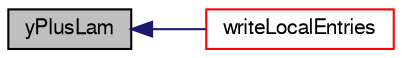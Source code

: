 digraph "yPlusLam"
{
  bgcolor="transparent";
  edge [fontname="FreeSans",fontsize="10",labelfontname="FreeSans",labelfontsize="10"];
  node [fontname="FreeSans",fontsize="10",shape=record];
  rankdir="LR";
  Node418 [label="yPlusLam",height=0.2,width=0.4,color="black", fillcolor="grey75", style="filled", fontcolor="black"];
  Node418 -> Node419 [dir="back",color="midnightblue",fontsize="10",style="solid",fontname="FreeSans"];
  Node419 [label="writeLocalEntries",height=0.2,width=0.4,color="red",URL="$a30686.html#a320f9d385b60c3b94e52b9e3d7164231",tooltip="Write local wall function variables. "];
}
